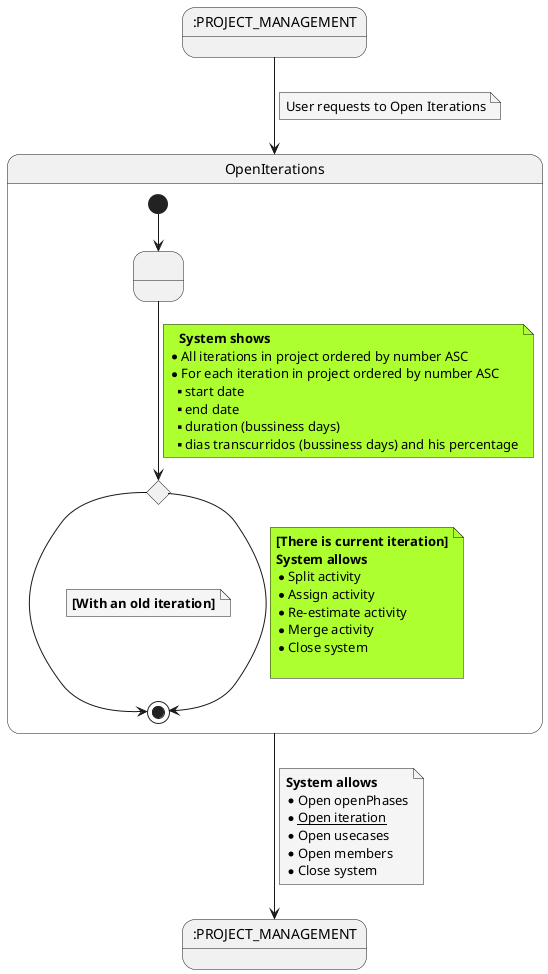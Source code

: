 @startuml
skinparam {
    NoteBackgroundColor #whiteSmoke
}
    state INICIAL as ":PROJECT_MANAGEMENT"
    state FINAL as ":PROJECT_MANAGEMENT"
    
    INICIAL --> OpenIterations
    note on link
        User requests to Open Iterations
    end note
    
    state OpenIterations {
    	state 1 as " "
    	state 2 <<choice>>

    	[*] --> 1
       	
    	1 --> 2
    	note on link #GreenYellow
        <b>System shows</b>
    	* All iterations in project ordered by number ASC
    	* For each iteration in project ordered by number ASC
    	** start date
    	** end date
    	** duration (bussiness days)
    	** dias transcurridos (bussiness days) and his percentage
    	end note
	    
	    2 --> [*]
	    note on link 
	     <b>[With an old iteration]</b>
	    end note
	    
	    2 --> [*]
	    note on link #GreenYellow	     
	     <b>[There is current iteration]</b>
	     <b>System allows</b>
	     * Split activity
	     * Assign activity
	     * Re-estimate activity
	     * Merge activity
	     * Close system
	     
	    end note
    }
    
    OpenIterations --> FINAL
    note on link
    <b>System allows</b>
    * Open openPhases
    * __Open iteration__
    * Open usecases
    * Open members
    * Close system
   	end note
    
@enduml

